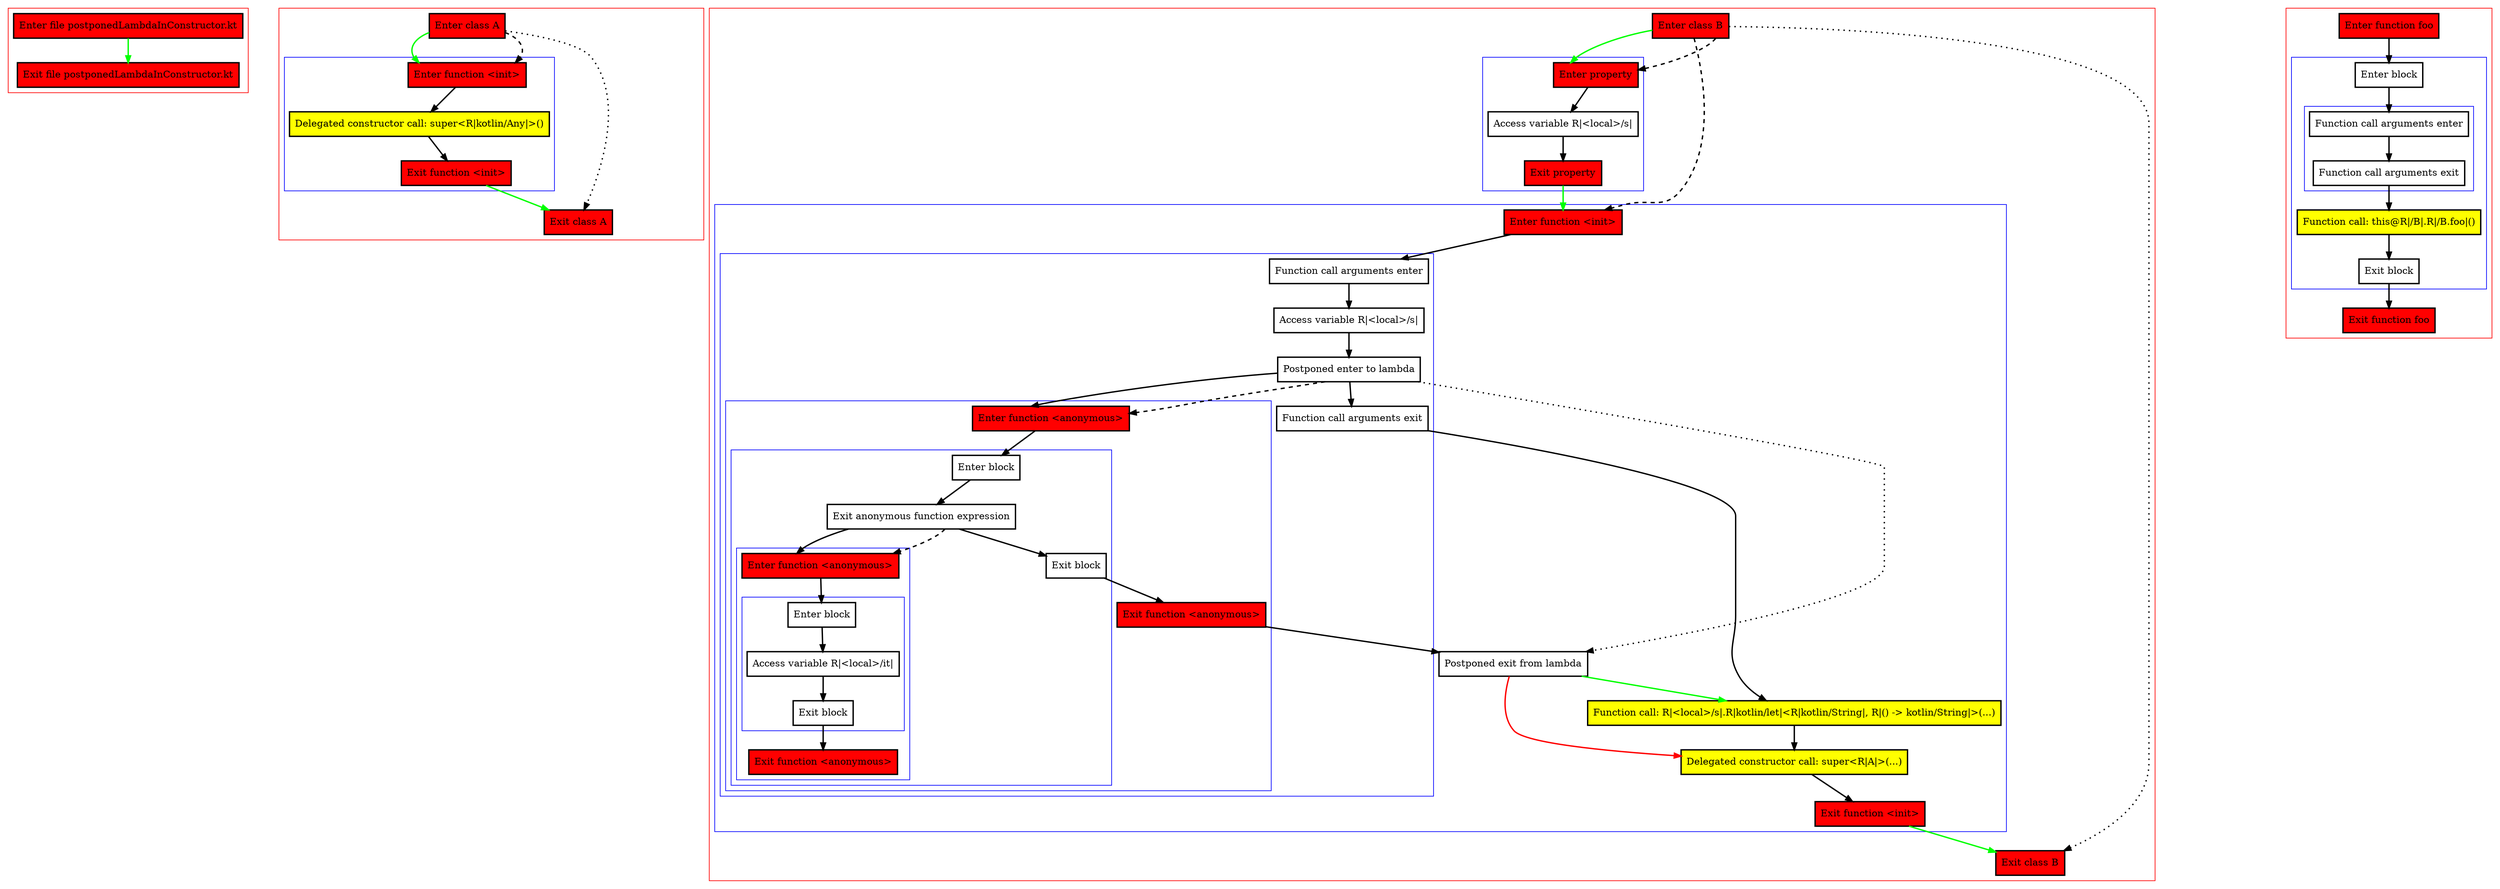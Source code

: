 digraph postponedLambdaInConstructor_kt {
    graph [nodesep=3]
    node [shape=box penwidth=2]
    edge [penwidth=2]

    subgraph cluster_0 {
        color=red
        0 [label="Enter file postponedLambdaInConstructor.kt" style="filled" fillcolor=red];
        1 [label="Exit file postponedLambdaInConstructor.kt" style="filled" fillcolor=red];
    }
    0 -> {1} [color=green];

    subgraph cluster_1 {
        color=red
        2 [label="Enter class A" style="filled" fillcolor=red];
        subgraph cluster_2 {
            color=blue
            3 [label="Enter function <init>" style="filled" fillcolor=red];
            4 [label="Delegated constructor call: super<R|kotlin/Any|>()" style="filled" fillcolor=yellow];
            5 [label="Exit function <init>" style="filled" fillcolor=red];
        }
        6 [label="Exit class A" style="filled" fillcolor=red];
    }
    2 -> {3} [color=green];
    2 -> {6} [style=dotted];
    2 -> {3} [style=dashed];
    3 -> {4};
    4 -> {5};
    5 -> {6} [color=green];

    subgraph cluster_3 {
        color=red
        7 [label="Enter class B" style="filled" fillcolor=red];
        subgraph cluster_4 {
            color=blue
            8 [label="Enter property" style="filled" fillcolor=red];
            9 [label="Access variable R|<local>/s|"];
            10 [label="Exit property" style="filled" fillcolor=red];
        }
        subgraph cluster_5 {
            color=blue
            11 [label="Enter function <init>" style="filled" fillcolor=red];
            subgraph cluster_6 {
                color=blue
                12 [label="Function call arguments enter"];
                13 [label="Access variable R|<local>/s|"];
                14 [label="Postponed enter to lambda"];
                subgraph cluster_7 {
                    color=blue
                    15 [label="Enter function <anonymous>" style="filled" fillcolor=red];
                    subgraph cluster_8 {
                        color=blue
                        16 [label="Enter block"];
                        17 [label="Exit anonymous function expression"];
                        subgraph cluster_9 {
                            color=blue
                            18 [label="Enter function <anonymous>" style="filled" fillcolor=red];
                            subgraph cluster_10 {
                                color=blue
                                19 [label="Enter block"];
                                20 [label="Access variable R|<local>/it|"];
                                21 [label="Exit block"];
                            }
                            22 [label="Exit function <anonymous>" style="filled" fillcolor=red];
                        }
                        23 [label="Exit block"];
                    }
                    24 [label="Exit function <anonymous>" style="filled" fillcolor=red];
                }
                25 [label="Function call arguments exit"];
            }
            26 [label="Postponed exit from lambda"];
            27 [label="Function call: R|<local>/s|.R|kotlin/let|<R|kotlin/String|, R|() -> kotlin/String|>(...)" style="filled" fillcolor=yellow];
            28 [label="Delegated constructor call: super<R|A|>(...)" style="filled" fillcolor=yellow];
            29 [label="Exit function <init>" style="filled" fillcolor=red];
        }
        30 [label="Exit class B" style="filled" fillcolor=red];
    }
    7 -> {8} [color=green];
    7 -> {30} [style=dotted];
    7 -> {8 11} [style=dashed];
    8 -> {9};
    9 -> {10};
    10 -> {11} [color=green];
    11 -> {12};
    12 -> {13};
    13 -> {14};
    14 -> {15 25};
    14 -> {26} [style=dotted];
    14 -> {15} [style=dashed];
    15 -> {16};
    16 -> {17};
    17 -> {18 23};
    17 -> {18} [style=dashed];
    18 -> {19};
    19 -> {20};
    20 -> {21};
    21 -> {22};
    23 -> {24};
    24 -> {26};
    25 -> {27};
    26 -> {27} [color=green];
    26 -> {28} [color=red];
    27 -> {28};
    28 -> {29};
    29 -> {30} [color=green];

    subgraph cluster_11 {
        color=red
        31 [label="Enter function foo" style="filled" fillcolor=red];
        subgraph cluster_12 {
            color=blue
            32 [label="Enter block"];
            subgraph cluster_13 {
                color=blue
                33 [label="Function call arguments enter"];
                34 [label="Function call arguments exit"];
            }
            35 [label="Function call: this@R|/B|.R|/B.foo|()" style="filled" fillcolor=yellow];
            36 [label="Exit block"];
        }
        37 [label="Exit function foo" style="filled" fillcolor=red];
    }
    31 -> {32};
    32 -> {33};
    33 -> {34};
    34 -> {35};
    35 -> {36};
    36 -> {37};

}
